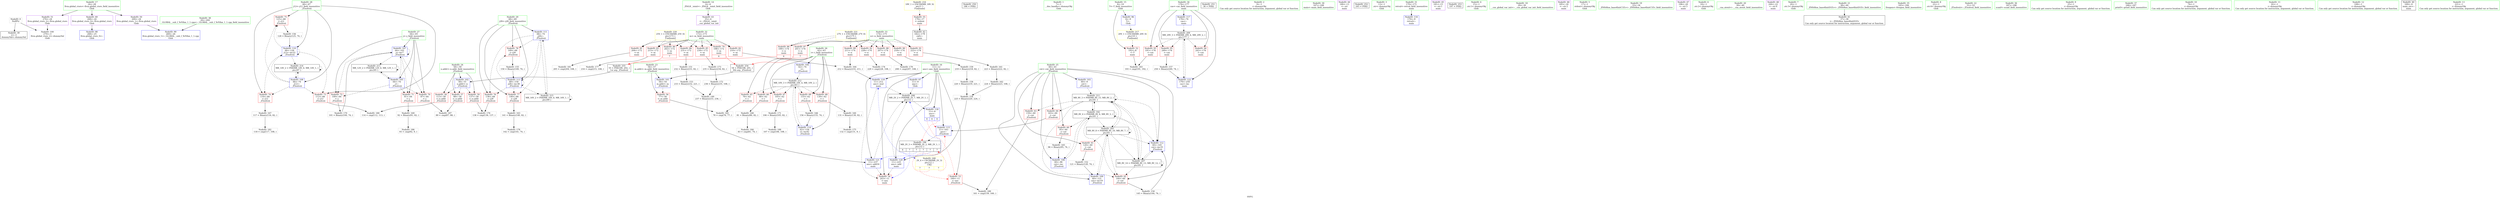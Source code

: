 digraph "SVFG" {
	label="SVFG";

	Node0x562e664ae8e0 [shape=record,color=grey,label="{NodeID: 0\nNullPtr}"];
	Node0x562e664ae8e0 -> Node0x562e664caa40[style=solid];
	Node0x562e664ae8e0 -> Node0x562e664cb5f0[style=solid];
	Node0x562e664d5820 [shape=record,color=grey,label="{NodeID: 180\n114 = cmp(112, 113, )\n}"];
	Node0x562e664cb2f0 [shape=record,color=blue,label="{NodeID: 97\n11\<--9\nans\<--\nGlob }"];
	Node0x562e664cb2f0 -> Node0x562e664e34f0[style=dashed];
	Node0x562e664c9590 [shape=record,color=green,label="{NodeID: 14\n4\<--6\n_ZStL8__ioinit\<--_ZStL8__ioinit_field_insensitive\nGlob }"];
	Node0x562e664c9590 -> Node0x562e664cade0[style=solid];
	Node0x562e664cbf10 [shape=record,color=blue,label="{NodeID: 111\n68\<--74\nj28\<--\n_Z5solveii\n}"];
	Node0x562e664cbf10 -> Node0x562e664cd960[style=dashed];
	Node0x562e664cbf10 -> Node0x562e664cda30[style=dashed];
	Node0x562e664cbf10 -> Node0x562e664cdb00[style=dashed];
	Node0x562e664cbf10 -> Node0x562e664cc0b0[style=dashed];
	Node0x562e664cbf10 -> Node0x562e664e57f0[style=dashed];
	Node0x562e664ca060 [shape=record,color=green,label="{NodeID: 28\n66\<--67\nj12\<--j12_field_insensitive\n_Z5solveii\n}"];
	Node0x562e664ca060 -> Node0x562e664cd6f0[style=solid];
	Node0x562e664ca060 -> Node0x562e664cd7c0[style=solid];
	Node0x562e664ca060 -> Node0x562e664cd890[style=solid];
	Node0x562e664ca060 -> Node0x562e664cbca0[style=solid];
	Node0x562e664ca060 -> Node0x562e664cbe40[style=solid];
	Node0x562e664e34f0 [shape=record,color=black,label="{NodeID: 208\nMR_2V_2 = PHI(MR_2V_7, MR_2V_1, )\npts\{12 \}\n}"];
	Node0x562e664e34f0 -> Node0x562e664d0c70[style=dashed];
	Node0x562e664cad10 [shape=record,color=black,label="{NodeID: 42\n182\<--179\ncall\<--\nmain\n}"];
	Node0x562e664cc920 [shape=record,color=red,label="{NodeID: 56\n77\<--56\n\<--m.addr\n_Z5solveii\n}"];
	Node0x562e664cc920 -> Node0x562e664d5fa0[style=solid];
	Node0x562e664d2fa0 [shape=record,color=grey,label="{NodeID: 153\n233 = Binary(232, 221, )\n}"];
	Node0x562e664d2fa0 -> Node0x562e664d29a0[style=solid];
	Node0x562e664cd480 [shape=record,color=red,label="{NodeID: 70\n87\<--64\n\<--j\n_Z5solveii\n}"];
	Node0x562e664cd480 -> Node0x562e664d62a0[style=solid];
	Node0x562e6628edf0 [shape=record,color=black,label="{NodeID: 250\n186 = PHI()\n}"];
	Node0x562e664d44a0 [shape=record,color=grey,label="{NodeID: 167\n117 = Binary(116, 82, )\n}"];
	Node0x562e664d44a0 -> Node0x562e664d5b20[style=solid];
	Node0x562e664cdfe0 [shape=record,color=red,label="{NodeID: 84\n231\<--172\n\<--m\nmain\n}"];
	Node0x562e664cdfe0 -> Node0x562e664d2ca0[style=solid];
	Node0x562e664aef70 [shape=record,color=green,label="{NodeID: 1\n7\<--1\n__dso_handle\<--dummyObj\nGlob }"];
	Node0x562e664d59a0 [shape=record,color=grey,label="{NodeID: 181\n205 = cmp(204, 108, )\n}"];
	Node0x562e664cb3f0 [shape=record,color=blue,label="{NodeID: 98\n268\<--25\nllvm.global_ctors_0\<--\nGlob }"];
	Node0x562e664c9620 [shape=record,color=green,label="{NodeID: 15\n8\<--10\nT\<--T_field_insensitive\nGlob }"];
	Node0x562e664c9620 -> Node0x562e664cc5e0[style=solid];
	Node0x562e664c9620 -> Node0x562e664cb1f0[style=solid];
	Node0x562e664cbfe0 [shape=record,color=blue,label="{NodeID: 112\n60\<--145\ncnt\<--inc35\n_Z5solveii\n}"];
	Node0x562e664cbfe0 -> Node0x562e664e2ff0[style=dashed];
	Node0x562e664ca130 [shape=record,color=green,label="{NodeID: 29\n68\<--69\nj28\<--j28_field_insensitive\n_Z5solveii\n}"];
	Node0x562e664ca130 -> Node0x562e664cd960[style=solid];
	Node0x562e664ca130 -> Node0x562e664cda30[style=solid];
	Node0x562e664ca130 -> Node0x562e664cdb00[style=solid];
	Node0x562e664ca130 -> Node0x562e664cbf10[style=solid];
	Node0x562e664ca130 -> Node0x562e664cc0b0[style=solid];
	Node0x562e664e39f0 [shape=record,color=black,label="{NodeID: 209\nMR_29V_3 = PHI(MR_29V_4, MR_29V_2, )\npts\{177 \}\n}"];
	Node0x562e664e39f0 -> Node0x562e664ce730[style=dashed];
	Node0x562e664e39f0 -> Node0x562e664ce800[style=dashed];
	Node0x562e664e39f0 -> Node0x562e664ce8d0[style=dashed];
	Node0x562e664e39f0 -> Node0x562e664d0fb0[style=dashed];
	Node0x562e664cade0 [shape=record,color=purple,label="{NodeID: 43\n35\<--4\n\<--_ZStL8__ioinit\n__cxx_global_var_init\n}"];
	Node0x562e664cc9f0 [shape=record,color=red,label="{NodeID: 57\n88\<--58\n\<--n.addr\n_Z5solveii\n}"];
	Node0x562e664cc9f0 -> Node0x562e664d62a0[style=solid];
	Node0x562e664d3120 [shape=record,color=grey,label="{NodeID: 154\n225 = Binary(220, 224, )\n}"];
	Node0x562e664d3120 -> Node0x562e664d0e10[style=solid];
	Node0x562e664cd550 [shape=record,color=red,label="{NodeID: 71\n91\<--64\n\<--j\n_Z5solveii\n}"];
	Node0x562e664cd550 -> Node0x562e664d47a0[style=solid];
	Node0x562e664f3de0 [shape=record,color=black,label="{NodeID: 251\n36 = PHI()\n}"];
	Node0x562e664d4620 [shape=record,color=grey,label="{NodeID: 168\n81 = Binary(80, 82, )\n}"];
	Node0x562e664d4620 -> Node0x562e664d5e20[style=solid];
	Node0x562e664ce0b0 [shape=record,color=red,label="{NodeID: 85\n234\<--172\n\<--m\nmain\n}"];
	Node0x562e664ce0b0 -> Node0x562e664d4da0[style=solid];
	Node0x562e664af8d0 [shape=record,color=green,label="{NodeID: 2\n9\<--1\n\<--dummyObj\nCan only get source location for instruction, argument, global var or function.}"];
	Node0x562e664d5b20 [shape=record,color=grey,label="{NodeID: 182\n118 = cmp(117, 108, )\n}"];
	Node0x562e664cb4f0 [shape=record,color=blue,label="{NodeID: 99\n269\<--26\nllvm.global_ctors_1\<--_GLOBAL__sub_I_YeYifan_1_1.cpp\nGlob }"];
	Node0x562e664c96b0 [shape=record,color=green,label="{NodeID: 16\n11\<--12\nans\<--ans_field_insensitive\nGlob }"];
	Node0x562e664c96b0 -> Node0x562e664cc6b0[style=solid];
	Node0x562e664c96b0 -> Node0x562e664cc780[style=solid];
	Node0x562e664c96b0 -> Node0x562e664cb2f0[style=solid];
	Node0x562e664c96b0 -> Node0x562e664d0a00[style=solid];
	Node0x562e664c96b0 -> Node0x562e664d0c70[style=solid];
	Node0x562e664c96b0 -> Node0x562e664d0d40[style=solid];
	Node0x562e664c96b0 -> Node0x562e664d0e10[style=solid];
	Node0x562e664c96b0 -> Node0x562e664d0ee0[style=solid];
	Node0x562e664df8f0 [shape=record,color=black,label="{NodeID: 196\nMR_2V_3 = PHI(MR_2V_2, MR_2V_1, )\npts\{12 \}\n|{<s0>6|<s1>7|<s2>7|<s3>7|<s4>7|<s5>7}}"];
	Node0x562e664df8f0:s0 -> Node0x562e664e96e0[style=dashed,color=blue];
	Node0x562e664df8f0:s1 -> Node0x562e664cc780[style=dashed,color=blue];
	Node0x562e664df8f0:s2 -> Node0x562e664d0d40[style=dashed,color=blue];
	Node0x562e664df8f0:s3 -> Node0x562e664d0e10[style=dashed,color=blue];
	Node0x562e664df8f0:s4 -> Node0x562e664d0ee0[style=dashed,color=blue];
	Node0x562e664df8f0:s5 -> Node0x562e664e34f0[style=dashed,color=blue];
	Node0x562e664cc0b0 [shape=record,color=blue,label="{NodeID: 113\n68\<--150\nj28\<--inc38\n_Z5solveii\n}"];
	Node0x562e664cc0b0 -> Node0x562e664cd960[style=dashed];
	Node0x562e664cc0b0 -> Node0x562e664cda30[style=dashed];
	Node0x562e664cc0b0 -> Node0x562e664cdb00[style=dashed];
	Node0x562e664cc0b0 -> Node0x562e664cc0b0[style=dashed];
	Node0x562e664cc0b0 -> Node0x562e664e57f0[style=dashed];
	Node0x562e664ca200 [shape=record,color=green,label="{NodeID: 30\n167\<--168\nmain\<--main_field_insensitive\n}"];
	Node0x562e664caeb0 [shape=record,color=purple,label="{NodeID: 44\n180\<--13\n\<--.str\nmain\n}"];
	Node0x562e664ccac0 [shape=record,color=red,label="{NodeID: 58\n113\<--58\n\<--n.addr\n_Z5solveii\n}"];
	Node0x562e664ccac0 -> Node0x562e664d5820[style=solid];
	Node0x562e664d32a0 [shape=record,color=grey,label="{NodeID: 155\n150 = Binary(149, 74, )\n}"];
	Node0x562e664d32a0 -> Node0x562e664cc0b0[style=solid];
	Node0x562e664cd620 [shape=record,color=red,label="{NodeID: 72\n100\<--64\n\<--j\n_Z5solveii\n}"];
	Node0x562e664cd620 -> Node0x562e664d4920[style=solid];
	Node0x562e664f3ee0 [shape=record,color=black,label="{NodeID: 252\n245 = PHI()\n}"];
	Node0x562e664d47a0 [shape=record,color=grey,label="{NodeID: 169\n92 = Binary(91, 82, )\n}"];
	Node0x562e664d47a0 -> Node0x562e664d6120[style=solid];
	Node0x562e664ce180 [shape=record,color=red,label="{NodeID: 86\n199\<--174\n\<--n\nmain\n|{<s0>6}}"];
	Node0x562e664ce180:s0 -> Node0x562e664f4ab0[style=solid,color=red];
	Node0x562e664af0e0 [shape=record,color=green,label="{NodeID: 3\n13\<--1\n.str\<--dummyObj\nGlob }"];
	Node0x562e664d5ca0 [shape=record,color=grey,label="{NodeID: 183\n193 = cmp(191, 192, )\n}"];
	Node0x562e664cb5f0 [shape=record,color=blue, style = dotted,label="{NodeID: 100\n270\<--3\nllvm.global_ctors_2\<--dummyVal\nGlob }"];
	Node0x562e664c9740 [shape=record,color=green,label="{NodeID: 17\n24\<--28\nllvm.global_ctors\<--llvm.global_ctors_field_insensitive\nGlob }"];
	Node0x562e664c9740 -> Node0x562e664cc2e0[style=solid];
	Node0x562e664c9740 -> Node0x562e664cc3e0[style=solid];
	Node0x562e664c9740 -> Node0x562e664cc4e0[style=solid];
	Node0x562e664cc180 [shape=record,color=blue,label="{NodeID: 114\n62\<--156\ni\<--inc42\n_Z5solveii\n}"];
	Node0x562e664cc180 -> Node0x562e664e48f0[style=dashed];
	Node0x562e664ca300 [shape=record,color=green,label="{NodeID: 31\n170\<--171\nretval\<--retval_field_insensitive\nmain\n}"];
	Node0x562e664ca300 -> Node0x562e664d0ad0[style=solid];
	Node0x562e664e43f0 [shape=record,color=black,label="{NodeID: 211\nMR_8V_3 = PHI(MR_8V_15, MR_8V_2, )\npts\{61 \}\n}"];
	Node0x562e664e43f0 -> Node0x562e664cce00[style=dashed];
	Node0x562e664e43f0 -> Node0x562e664cced0[style=dashed];
	Node0x562e664e43f0 -> Node0x562e664ccfa0[style=dashed];
	Node0x562e664e43f0 -> Node0x562e664cbfe0[style=dashed];
	Node0x562e664e43f0 -> Node0x562e664cedb0[style=dashed];
	Node0x562e664e43f0 -> Node0x562e664e25f0[style=dashed];
	Node0x562e664e43f0 -> Node0x562e664e2ff0[style=dashed];
	Node0x562e664e43f0 -> Node0x562e664e43f0[style=dashed];
	Node0x562e664caf80 [shape=record,color=purple,label="{NodeID: 45\n181\<--15\n\<--.str.1\nmain\n}"];
	Node0x562e664ccb90 [shape=record,color=red,label="{NodeID: 59\n137\<--58\n\<--n.addr\n_Z5solveii\n}"];
	Node0x562e664ccb90 -> Node0x562e664d5220[style=solid];
	Node0x562e664d3420 [shape=record,color=grey,label="{NodeID: 156\n126 = Binary(125, 74, )\n}"];
	Node0x562e664d3420 -> Node0x562e664cbe40[style=solid];
	Node0x562e664cd6f0 [shape=record,color=red,label="{NodeID: 73\n112\<--66\n\<--j12\n_Z5solveii\n}"];
	Node0x562e664cd6f0 -> Node0x562e664d5820[style=solid];
	Node0x562e664f4730 [shape=record,color=black,label="{NodeID: 253\n197 = PHI()\n}"];
	Node0x562e664d4920 [shape=record,color=grey,label="{NodeID: 170\n101 = Binary(100, 74, )\n}"];
	Node0x562e664d4920 -> Node0x562e664cbbd0[style=solid];
	Node0x562e664ce250 [shape=record,color=red,label="{NodeID: 87\n201\<--174\n\<--n\nmain\n|{<s0>7}}"];
	Node0x562e664ce250:s0 -> Node0x562e664f4830[style=solid,color=red];
	Node0x562e664aeb80 [shape=record,color=green,label="{NodeID: 4\n15\<--1\n.str.1\<--dummyObj\nGlob }"];
	Node0x562e664d5e20 [shape=record,color=grey,label="{NodeID: 184\n83 = cmp(81, 74, )\n}"];
	Node0x562e664cb6f0 [shape=record,color=blue,label="{NodeID: 101\n56\<--54\nm.addr\<--m\n_Z5solveii\n}"];
	Node0x562e664cb6f0 -> Node0x562e664cc920[style=dashed];
	Node0x562e664c9810 [shape=record,color=green,label="{NodeID: 18\n29\<--30\n__cxx_global_var_init\<--__cxx_global_var_init_field_insensitive\n}"];
	Node0x562e664d0a00 [shape=record,color=blue,label="{NodeID: 115\n11\<--163\nans\<--\n_Z5solveii\n}"];
	Node0x562e664d0a00 -> Node0x562e664df8f0[style=dashed];
	Node0x562e664ca3d0 [shape=record,color=green,label="{NodeID: 32\n172\<--173\nm\<--m_field_insensitive\nmain\n}"];
	Node0x562e664ca3d0 -> Node0x562e664cdbd0[style=solid];
	Node0x562e664ca3d0 -> Node0x562e664cdca0[style=solid];
	Node0x562e664ca3d0 -> Node0x562e664cdd70[style=solid];
	Node0x562e664ca3d0 -> Node0x562e664cde40[style=solid];
	Node0x562e664ca3d0 -> Node0x562e664cdf10[style=solid];
	Node0x562e664ca3d0 -> Node0x562e664cdfe0[style=solid];
	Node0x562e664ca3d0 -> Node0x562e664ce0b0[style=solid];
	Node0x562e664e48f0 [shape=record,color=black,label="{NodeID: 212\nMR_10V_3 = PHI(MR_10V_4, MR_10V_2, )\npts\{63 \}\n}"];
	Node0x562e664e48f0 -> Node0x562e664cd070[style=dashed];
	Node0x562e664e48f0 -> Node0x562e664cd140[style=dashed];
	Node0x562e664e48f0 -> Node0x562e664cd210[style=dashed];
	Node0x562e664e48f0 -> Node0x562e664cd2e0[style=dashed];
	Node0x562e664e48f0 -> Node0x562e664cd3b0[style=dashed];
	Node0x562e664e48f0 -> Node0x562e664cc180[style=dashed];
	Node0x562e664cb050 [shape=record,color=purple,label="{NodeID: 46\n185\<--18\n\<--.str.2\nmain\n}"];
	Node0x562e664ccc60 [shape=record,color=red,label="{NodeID: 60\n95\<--60\n\<--cnt\n_Z5solveii\n}"];
	Node0x562e664ccc60 -> Node0x562e664d41a0[style=solid];
	Node0x562e664d35a0 [shape=record,color=grey,label="{NodeID: 157\n250 = Binary(249, 74, )\n}"];
	Node0x562e664d35a0 -> Node0x562e664d0fb0[style=solid];
	Node0x562e664cd7c0 [shape=record,color=red,label="{NodeID: 74\n116\<--66\n\<--j12\n_Z5solveii\n}"];
	Node0x562e664cd7c0 -> Node0x562e664d44a0[style=solid];
	Node0x562e664f4830 [shape=record,color=black,label="{NodeID: 254\n54 = PHI(198, 201, )\n0th arg _Z5solveii }"];
	Node0x562e664f4830 -> Node0x562e664cb6f0[style=solid];
	Node0x562e664d4aa0 [shape=record,color=grey,label="{NodeID: 171\n106 = Binary(105, 82, )\n}"];
	Node0x562e664d4aa0 -> Node0x562e664d6420[style=solid];
	Node0x562e664ce320 [shape=record,color=red,label="{NodeID: 88\n207\<--174\n\<--n\nmain\n}"];
	Node0x562e664ce320 -> Node0x562e664d56a0[style=solid];
	Node0x562e664afa50 [shape=record,color=green,label="{NodeID: 5\n17\<--1\nstdout\<--dummyObj\nGlob }"];
	Node0x562e664d5fa0 [shape=record,color=grey,label="{NodeID: 185\n78 = cmp(76, 77, )\n}"];
	Node0x562e664cb7c0 [shape=record,color=blue,label="{NodeID: 102\n58\<--55\nn.addr\<--n\n_Z5solveii\n}"];
	Node0x562e664cb7c0 -> Node0x562e664cc9f0[style=dashed];
	Node0x562e664cb7c0 -> Node0x562e664ccac0[style=dashed];
	Node0x562e664cb7c0 -> Node0x562e664ccb90[style=dashed];
	Node0x562e664c98e0 [shape=record,color=green,label="{NodeID: 19\n33\<--34\n_ZNSt8ios_base4InitC1Ev\<--_ZNSt8ios_base4InitC1Ev_field_insensitive\n}"];
	Node0x562e664d0ad0 [shape=record,color=blue,label="{NodeID: 116\n170\<--9\nretval\<--\nmain\n}"];
	Node0x562e664ca4a0 [shape=record,color=green,label="{NodeID: 33\n174\<--175\nn\<--n_field_insensitive\nmain\n}"];
	Node0x562e664ca4a0 -> Node0x562e664ce180[style=solid];
	Node0x562e664ca4a0 -> Node0x562e664ce250[style=solid];
	Node0x562e664ca4a0 -> Node0x562e664ce320[style=solid];
	Node0x562e664ca4a0 -> Node0x562e664ce3f0[style=solid];
	Node0x562e664ca4a0 -> Node0x562e664ce4c0[style=solid];
	Node0x562e664ca4a0 -> Node0x562e664ce590[style=solid];
	Node0x562e664ca4a0 -> Node0x562e664ce660[style=solid];
	Node0x562e664e4df0 [shape=record,color=black,label="{NodeID: 213\nMR_12V_2 = PHI(MR_12V_6, MR_12V_1, )\npts\{65 \}\n}"];
	Node0x562e664e4df0 -> Node0x562e664cba30[style=dashed];
	Node0x562e664e4df0 -> Node0x562e664e4df0[style=dashed];
	Node0x562e664cb120 [shape=record,color=purple,label="{NodeID: 47\n196\<--20\n\<--.str.3\nmain\n}"];
	Node0x562e664ccd30 [shape=record,color=red,label="{NodeID: 61\n120\<--60\n\<--cnt\n_Z5solveii\n}"];
	Node0x562e664ccd30 -> Node0x562e664d2e20[style=solid];
	Node0x562e664d3720 [shape=record,color=grey,label="{NodeID: 158\n220 = Binary(219, 221, )\n}"];
	Node0x562e664d3720 -> Node0x562e664d3120[style=solid];
	Node0x562e664cd890 [shape=record,color=red,label="{NodeID: 75\n125\<--66\n\<--j12\n_Z5solveii\n}"];
	Node0x562e664cd890 -> Node0x562e664d3420[style=solid];
	Node0x562e664f4ab0 [shape=record,color=black,label="{NodeID: 255\n55 = PHI(199, 202, )\n1st arg _Z5solveii }"];
	Node0x562e664f4ab0 -> Node0x562e664cb7c0[style=solid];
	Node0x562e664d4c20 [shape=record,color=grey,label="{NodeID: 172\n236 = Binary(235, 108, )\n}"];
	Node0x562e664d4c20 -> Node0x562e664d29a0[style=solid];
	Node0x562e664ce3f0 [shape=record,color=red,label="{NodeID: 89\n211\<--174\n\<--n\nmain\n}"];
	Node0x562e664ce3f0 -> Node0x562e664d4020[style=solid];
	Node0x562e664afba0 [shape=record,color=green,label="{NodeID: 6\n18\<--1\n.str.2\<--dummyObj\nGlob }"];
	Node0x562e664d6120 [shape=record,color=grey,label="{NodeID: 186\n93 = cmp(92, 9, )\n}"];
	Node0x562e664cb890 [shape=record,color=blue,label="{NodeID: 103\n60\<--9\ncnt\<--\n_Z5solveii\n}"];
	Node0x562e664cb890 -> Node0x562e664e43f0[style=dashed];
	Node0x562e664c99b0 [shape=record,color=green,label="{NodeID: 20\n39\<--40\n__cxa_atexit\<--__cxa_atexit_field_insensitive\n}"];
	Node0x562e664d0ba0 [shape=record,color=blue,label="{NodeID: 117\n176\<--74\ncas\<--\nmain\n}"];
	Node0x562e664d0ba0 -> Node0x562e664e39f0[style=dashed];
	Node0x562e664ca570 [shape=record,color=green,label="{NodeID: 34\n176\<--177\ncas\<--cas_field_insensitive\nmain\n}"];
	Node0x562e664ca570 -> Node0x562e664ce730[style=solid];
	Node0x562e664ca570 -> Node0x562e664ce800[style=solid];
	Node0x562e664ca570 -> Node0x562e664ce8d0[style=solid];
	Node0x562e664ca570 -> Node0x562e664d0ba0[style=solid];
	Node0x562e664ca570 -> Node0x562e664d0fb0[style=solid];
	Node0x562e664e52f0 [shape=record,color=black,label="{NodeID: 214\nMR_14V_2 = PHI(MR_14V_6, MR_14V_1, )\npts\{67 \}\n}"];
	Node0x562e664e52f0 -> Node0x562e664cbca0[style=dashed];
	Node0x562e664e52f0 -> Node0x562e664e52f0[style=dashed];
	Node0x562e664cc210 [shape=record,color=purple,label="{NodeID: 48\n244\<--22\n\<--.str.4\nmain\n}"];
	Node0x562e664cce00 [shape=record,color=red,label="{NodeID: 62\n144\<--60\n\<--cnt\n_Z5solveii\n}"];
	Node0x562e664cce00 -> Node0x562e664d2b20[style=solid];
	Node0x562e664d38a0 [shape=record,color=grey,label="{NodeID: 159\n219 = Binary(218, 82, )\n}"];
	Node0x562e664d38a0 -> Node0x562e664d3720[style=solid];
	Node0x562e664cd960 [shape=record,color=red,label="{NodeID: 76\n136\<--68\n\<--j28\n_Z5solveii\n}"];
	Node0x562e664cd960 -> Node0x562e664d5220[style=solid];
	Node0x562e664d4da0 [shape=record,color=grey,label="{NodeID: 173\n235 = Binary(234, 82, )\n}"];
	Node0x562e664d4da0 -> Node0x562e664d4c20[style=solid];
	Node0x562e664ce4c0 [shape=record,color=red,label="{NodeID: 90\n218\<--174\n\<--n\nmain\n}"];
	Node0x562e664ce4c0 -> Node0x562e664d38a0[style=solid];
	Node0x562e664afc30 [shape=record,color=green,label="{NodeID: 7\n20\<--1\n.str.3\<--dummyObj\nGlob }"];
	Node0x562e664d62a0 [shape=record,color=grey,label="{NodeID: 187\n89 = cmp(87, 88, )\n}"];
	Node0x562e664cb960 [shape=record,color=blue,label="{NodeID: 104\n62\<--74\ni\<--\n_Z5solveii\n}"];
	Node0x562e664cb960 -> Node0x562e664e48f0[style=dashed];
	Node0x562e664c9a80 [shape=record,color=green,label="{NodeID: 21\n38\<--44\n_ZNSt8ios_base4InitD1Ev\<--_ZNSt8ios_base4InitD1Ev_field_insensitive\n}"];
	Node0x562e664c9a80 -> Node0x562e664cac10[style=solid];
	Node0x562e664d0c70 [shape=record,color=blue,label="{NodeID: 118\n11\<--9\nans\<--\nmain\n|{<s0>6|<s1>6|<s2>6}}"];
	Node0x562e664d0c70:s0 -> Node0x562e664cc6b0[style=dashed,color=red];
	Node0x562e664d0c70:s1 -> Node0x562e664d0a00[style=dashed,color=red];
	Node0x562e664d0c70:s2 -> Node0x562e664df8f0[style=dashed,color=red];
	Node0x562e664ca640 [shape=record,color=green,label="{NodeID: 35\n183\<--184\nfreopen\<--freopen_field_insensitive\n}"];
	Node0x562e664e57f0 [shape=record,color=black,label="{NodeID: 215\nMR_16V_2 = PHI(MR_16V_6, MR_16V_1, )\npts\{69 \}\n}"];
	Node0x562e664e57f0 -> Node0x562e664cbf10[style=dashed];
	Node0x562e664e57f0 -> Node0x562e664e57f0[style=dashed];
	Node0x562e664cc2e0 [shape=record,color=purple,label="{NodeID: 49\n268\<--24\nllvm.global_ctors_0\<--llvm.global_ctors\nGlob }"];
	Node0x562e664cc2e0 -> Node0x562e664cb3f0[style=solid];
	Node0x562e664cced0 [shape=record,color=red,label="{NodeID: 63\n159\<--60\n\<--cnt\n_Z5solveii\n}"];
	Node0x562e664cced0 -> Node0x562e664d65a0[style=solid];
	Node0x562e664d3a20 [shape=record,color=grey,label="{NodeID: 160\n131 = Binary(130, 82, )\n}"];
	Node0x562e664d3a20 -> Node0x562e664d50a0[style=solid];
	Node0x562e664cda30 [shape=record,color=red,label="{NodeID: 77\n140\<--68\n\<--j28\n_Z5solveii\n}"];
	Node0x562e664cda30 -> Node0x562e664d3ea0[style=solid];
	Node0x562e664d4f20 [shape=record,color=grey,label="{NodeID: 174\n229 = cmp(228, 108, )\n}"];
	Node0x562e664ce590 [shape=record,color=red,label="{NodeID: 91\n222\<--174\n\<--n\nmain\n}"];
	Node0x562e664ce590 -> Node0x562e664d3ba0[style=solid];
	Node0x562e664aecd0 [shape=record,color=green,label="{NodeID: 8\n22\<--1\n.str.4\<--dummyObj\nGlob }"];
	Node0x562e664d6420 [shape=record,color=grey,label="{NodeID: 188\n107 = cmp(106, 108, )\n}"];
	Node0x562e664cba30 [shape=record,color=blue,label="{NodeID: 105\n64\<--74\nj\<--\n_Z5solveii\n}"];
	Node0x562e664cba30 -> Node0x562e664cd480[style=dashed];
	Node0x562e664cba30 -> Node0x562e664cd550[style=dashed];
	Node0x562e664cba30 -> Node0x562e664cd620[style=dashed];
	Node0x562e664cba30 -> Node0x562e664cbbd0[style=dashed];
	Node0x562e664cba30 -> Node0x562e664e4df0[style=dashed];
	Node0x562e664c9b50 [shape=record,color=green,label="{NodeID: 22\n51\<--52\n_Z5solveii\<--_Z5solveii_field_insensitive\n}"];
	Node0x562e664d0d40 [shape=record,color=blue,label="{NodeID: 119\n11\<--212\nans\<--mul\nmain\n}"];
	Node0x562e664d0d40 -> Node0x562e664cc780[style=dashed];
	Node0x562e664d0d40 -> Node0x562e664e34f0[style=dashed];
	Node0x562e664ca740 [shape=record,color=green,label="{NodeID: 36\n187\<--188\nscanf\<--scanf_field_insensitive\n}"];
	Node0x562e664e6500 [shape=record,color=yellow,style=double,label="{NodeID: 216\n18V_1 = ENCHI(MR_18V_0)\npts\{1 \}\nFun[main]}"];
	Node0x562e664e6500 -> Node0x562e664cc850[style=dashed];
	Node0x562e664cc3e0 [shape=record,color=purple,label="{NodeID: 50\n269\<--24\nllvm.global_ctors_1\<--llvm.global_ctors\nGlob }"];
	Node0x562e664cc3e0 -> Node0x562e664cb4f0[style=solid];
	Node0x562e664ccfa0 [shape=record,color=red,label="{NodeID: 64\n163\<--60\n\<--cnt\n_Z5solveii\n}"];
	Node0x562e664ccfa0 -> Node0x562e664d0a00[style=solid];
	Node0x562e664d3ba0 [shape=record,color=grey,label="{NodeID: 161\n223 = Binary(222, 82, )\n}"];
	Node0x562e664d3ba0 -> Node0x562e664d3d20[style=solid];
	Node0x562e664cdb00 [shape=record,color=red,label="{NodeID: 78\n149\<--68\n\<--j28\n_Z5solveii\n}"];
	Node0x562e664cdb00 -> Node0x562e664d32a0[style=solid];
	Node0x562e664d50a0 [shape=record,color=grey,label="{NodeID: 175\n132 = cmp(131, 9, )\n}"];
	Node0x562e664ce660 [shape=record,color=red,label="{NodeID: 92\n228\<--174\n\<--n\nmain\n}"];
	Node0x562e664ce660 -> Node0x562e664d4f20[style=solid];
	Node0x562e664aed60 [shape=record,color=green,label="{NodeID: 9\n25\<--1\n\<--dummyObj\nCan only get source location for instruction, argument, global var or function.}"];
	Node0x562e664d65a0 [shape=record,color=grey,label="{NodeID: 189\n161 = cmp(159, 160, )\n}"];
	Node0x562e664cbb00 [shape=record,color=blue,label="{NodeID: 106\n60\<--96\ncnt\<--inc\n_Z5solveii\n}"];
	Node0x562e664cbb00 -> Node0x562e664cedb0[style=dashed];
	Node0x562e664c9c50 [shape=record,color=green,label="{NodeID: 23\n56\<--57\nm.addr\<--m.addr_field_insensitive\n_Z5solveii\n}"];
	Node0x562e664c9c50 -> Node0x562e664cc920[style=solid];
	Node0x562e664c9c50 -> Node0x562e664cb6f0[style=solid];
	Node0x562e664d0e10 [shape=record,color=blue,label="{NodeID: 120\n11\<--225\nans\<--add\nmain\n}"];
	Node0x562e664d0e10 -> Node0x562e664cc780[style=dashed];
	Node0x562e664d0e10 -> Node0x562e664e34f0[style=dashed];
	Node0x562e664ca840 [shape=record,color=green,label="{NodeID: 37\n246\<--247\nprintf\<--printf_field_insensitive\n}"];
	Node0x562e664e7020 [shape=record,color=yellow,style=double,label="{NodeID: 217\n20V_1 = ENCHI(MR_20V_0)\npts\{10 \}\nFun[main]}"];
	Node0x562e664e7020 -> Node0x562e664cc5e0[style=dashed];
	Node0x562e664cc4e0 [shape=record,color=purple,label="{NodeID: 51\n270\<--24\nllvm.global_ctors_2\<--llvm.global_ctors\nGlob }"];
	Node0x562e664cc4e0 -> Node0x562e664cb5f0[style=solid];
	Node0x562e664cd070 [shape=record,color=red,label="{NodeID: 65\n76\<--62\n\<--i\n_Z5solveii\n}"];
	Node0x562e664cd070 -> Node0x562e664d5fa0[style=solid];
	Node0x562e664d3d20 [shape=record,color=grey,label="{NodeID: 162\n224 = Binary(223, 108, )\n}"];
	Node0x562e664d3d20 -> Node0x562e664d3120[style=solid];
	Node0x562e664cdbd0 [shape=record,color=red,label="{NodeID: 79\n198\<--172\n\<--m\nmain\n|{<s0>6}}"];
	Node0x562e664cdbd0:s0 -> Node0x562e664f4830[style=solid,color=red];
	Node0x562e664d5220 [shape=record,color=grey,label="{NodeID: 176\n138 = cmp(136, 137, )\n}"];
	Node0x562e664ce730 [shape=record,color=red,label="{NodeID: 93\n191\<--176\n\<--cas\nmain\n}"];
	Node0x562e664ce730 -> Node0x562e664d5ca0[style=solid];
	Node0x562e664c8b90 [shape=record,color=green,label="{NodeID: 10\n74\<--1\n\<--dummyObj\nCan only get source location for instruction, argument, global var or function.}"];
	Node0x562e664cbbd0 [shape=record,color=blue,label="{NodeID: 107\n64\<--101\nj\<--inc7\n_Z5solveii\n}"];
	Node0x562e664cbbd0 -> Node0x562e664cd480[style=dashed];
	Node0x562e664cbbd0 -> Node0x562e664cd550[style=dashed];
	Node0x562e664cbbd0 -> Node0x562e664cd620[style=dashed];
	Node0x562e664cbbd0 -> Node0x562e664cbbd0[style=dashed];
	Node0x562e664cbbd0 -> Node0x562e664e4df0[style=dashed];
	Node0x562e664c9d20 [shape=record,color=green,label="{NodeID: 24\n58\<--59\nn.addr\<--n.addr_field_insensitive\n_Z5solveii\n}"];
	Node0x562e664c9d20 -> Node0x562e664cc9f0[style=solid];
	Node0x562e664c9d20 -> Node0x562e664ccac0[style=solid];
	Node0x562e664c9d20 -> Node0x562e664ccb90[style=solid];
	Node0x562e664c9d20 -> Node0x562e664cb7c0[style=solid];
	Node0x562e664d0ee0 [shape=record,color=blue,label="{NodeID: 121\n11\<--237\nans\<--add16\nmain\n}"];
	Node0x562e664d0ee0 -> Node0x562e664cc780[style=dashed];
	Node0x562e664d0ee0 -> Node0x562e664e34f0[style=dashed];
	Node0x562e664ca940 [shape=record,color=green,label="{NodeID: 38\n26\<--264\n_GLOBAL__sub_I_YeYifan_1_1.cpp\<--_GLOBAL__sub_I_YeYifan_1_1.cpp_field_insensitive\n}"];
	Node0x562e664ca940 -> Node0x562e664cb4f0[style=solid];
	Node0x562e664cc5e0 [shape=record,color=red,label="{NodeID: 52\n192\<--8\n\<--T\nmain\n}"];
	Node0x562e664cc5e0 -> Node0x562e664d5ca0[style=solid];
	Node0x562e664d29a0 [shape=record,color=grey,label="{NodeID: 149\n237 = Binary(233, 236, )\n}"];
	Node0x562e664d29a0 -> Node0x562e664d0ee0[style=solid];
	Node0x562e664cd140 [shape=record,color=red,label="{NodeID: 66\n80\<--62\n\<--i\n_Z5solveii\n}"];
	Node0x562e664cd140 -> Node0x562e664d4620[style=solid];
	Node0x562e664d3ea0 [shape=record,color=grey,label="{NodeID: 163\n141 = Binary(140, 82, )\n}"];
	Node0x562e664d3ea0 -> Node0x562e664d5520[style=solid];
	Node0x562e664cdca0 [shape=record,color=red,label="{NodeID: 80\n202\<--172\n\<--m\nmain\n|{<s0>7}}"];
	Node0x562e664cdca0:s0 -> Node0x562e664f4ab0[style=solid,color=red];
	Node0x562e664d53a0 [shape=record,color=grey,label="{NodeID: 177\n216 = cmp(215, 108, )\n}"];
	Node0x562e664ce800 [shape=record,color=red,label="{NodeID: 94\n242\<--176\n\<--cas\nmain\n}"];
	Node0x562e664c8c20 [shape=record,color=green,label="{NodeID: 11\n82\<--1\n\<--dummyObj\nCan only get source location for instruction, argument, global var or function.}"];
	Node0x562e664cbca0 [shape=record,color=blue,label="{NodeID: 108\n66\<--74\nj12\<--\n_Z5solveii\n}"];
	Node0x562e664cbca0 -> Node0x562e664cd6f0[style=dashed];
	Node0x562e664cbca0 -> Node0x562e664cd7c0[style=dashed];
	Node0x562e664cbca0 -> Node0x562e664cd890[style=dashed];
	Node0x562e664cbca0 -> Node0x562e664cbe40[style=dashed];
	Node0x562e664cbca0 -> Node0x562e664e52f0[style=dashed];
	Node0x562e664c9df0 [shape=record,color=green,label="{NodeID: 25\n60\<--61\ncnt\<--cnt_field_insensitive\n_Z5solveii\n}"];
	Node0x562e664c9df0 -> Node0x562e664ccc60[style=solid];
	Node0x562e664c9df0 -> Node0x562e664ccd30[style=solid];
	Node0x562e664c9df0 -> Node0x562e664cce00[style=solid];
	Node0x562e664c9df0 -> Node0x562e664cced0[style=solid];
	Node0x562e664c9df0 -> Node0x562e664ccfa0[style=solid];
	Node0x562e664c9df0 -> Node0x562e664cb890[style=solid];
	Node0x562e664c9df0 -> Node0x562e664cbb00[style=solid];
	Node0x562e664c9df0 -> Node0x562e664cbd70[style=solid];
	Node0x562e664c9df0 -> Node0x562e664cbfe0[style=solid];
	Node0x562e664e25f0 [shape=record,color=black,label="{NodeID: 205\nMR_8V_8 = PHI(MR_8V_10, MR_8V_7, )\npts\{61 \}\n}"];
	Node0x562e664e25f0 -> Node0x562e664ccd30[style=dashed];
	Node0x562e664e25f0 -> Node0x562e664cce00[style=dashed];
	Node0x562e664e25f0 -> Node0x562e664cbd70[style=dashed];
	Node0x562e664e25f0 -> Node0x562e664cbfe0[style=dashed];
	Node0x562e664e25f0 -> Node0x562e664e25f0[style=dashed];
	Node0x562e664e25f0 -> Node0x562e664e2ff0[style=dashed];
	Node0x562e664e25f0 -> Node0x562e664e43f0[style=dashed];
	Node0x562e664d0fb0 [shape=record,color=blue,label="{NodeID: 122\n176\<--250\ncas\<--inc\nmain\n}"];
	Node0x562e664d0fb0 -> Node0x562e664e39f0[style=dashed];
	Node0x562e664caa40 [shape=record,color=black,label="{NodeID: 39\n2\<--3\ndummyVal\<--dummyVal\n}"];
	Node0x562e664cc6b0 [shape=record,color=red,label="{NodeID: 53\n160\<--11\n\<--ans\n_Z5solveii\n}"];
	Node0x562e664cc6b0 -> Node0x562e664d65a0[style=solid];
	Node0x562e664d2b20 [shape=record,color=grey,label="{NodeID: 150\n145 = Binary(144, 74, )\n}"];
	Node0x562e664d2b20 -> Node0x562e664cbfe0[style=solid];
	Node0x562e664cd210 [shape=record,color=red,label="{NodeID: 67\n105\<--62\n\<--i\n_Z5solveii\n}"];
	Node0x562e664cd210 -> Node0x562e664d4aa0[style=solid];
	Node0x562e664d4020 [shape=record,color=grey,label="{NodeID: 164\n212 = Binary(210, 211, )\n}"];
	Node0x562e664d4020 -> Node0x562e664d0d40[style=solid];
	Node0x562e664cdd70 [shape=record,color=red,label="{NodeID: 81\n204\<--172\n\<--m\nmain\n}"];
	Node0x562e664cdd70 -> Node0x562e664d59a0[style=solid];
	Node0x562e664d5520 [shape=record,color=grey,label="{NodeID: 178\n142 = cmp(141, 74, )\n}"];
	Node0x562e664ce8d0 [shape=record,color=red,label="{NodeID: 95\n249\<--176\n\<--cas\nmain\n}"];
	Node0x562e664ce8d0 -> Node0x562e664d35a0[style=solid];
	Node0x562e664c8cb0 [shape=record,color=green,label="{NodeID: 12\n108\<--1\n\<--dummyObj\nCan only get source location for instruction, argument, global var or function.}"];
	Node0x562e664cedb0 [shape=record,color=black,label="{NodeID: 192\nMR_8V_4 = PHI(MR_8V_6, MR_8V_3, )\npts\{61 \}\n}"];
	Node0x562e664cedb0 -> Node0x562e664ccc60[style=dashed];
	Node0x562e664cedb0 -> Node0x562e664cce00[style=dashed];
	Node0x562e664cedb0 -> Node0x562e664cbb00[style=dashed];
	Node0x562e664cedb0 -> Node0x562e664cbfe0[style=dashed];
	Node0x562e664cedb0 -> Node0x562e664cedb0[style=dashed];
	Node0x562e664cedb0 -> Node0x562e664e25f0[style=dashed];
	Node0x562e664cedb0 -> Node0x562e664e2ff0[style=dashed];
	Node0x562e664cedb0 -> Node0x562e664e43f0[style=dashed];
	Node0x562e664cbd70 [shape=record,color=blue,label="{NodeID: 109\n60\<--121\ncnt\<--inc19\n_Z5solveii\n}"];
	Node0x562e664cbd70 -> Node0x562e664e25f0[style=dashed];
	Node0x562e664c9ec0 [shape=record,color=green,label="{NodeID: 26\n62\<--63\ni\<--i_field_insensitive\n_Z5solveii\n}"];
	Node0x562e664c9ec0 -> Node0x562e664cd070[style=solid];
	Node0x562e664c9ec0 -> Node0x562e664cd140[style=solid];
	Node0x562e664c9ec0 -> Node0x562e664cd210[style=solid];
	Node0x562e664c9ec0 -> Node0x562e664cd2e0[style=solid];
	Node0x562e664c9ec0 -> Node0x562e664cd3b0[style=solid];
	Node0x562e664c9ec0 -> Node0x562e664cb960[style=solid];
	Node0x562e664c9ec0 -> Node0x562e664cc180[style=solid];
	Node0x562e664cab40 [shape=record,color=black,label="{NodeID: 40\n169\<--9\nmain_ret\<--\nmain\n}"];
	Node0x562e664e72c0 [shape=record,color=yellow,style=double,label="{NodeID: 220\n25V_1 = ENCHI(MR_25V_0)\npts\{173 \}\nFun[main]}"];
	Node0x562e664e72c0 -> Node0x562e664cdbd0[style=dashed];
	Node0x562e664e72c0 -> Node0x562e664cdca0[style=dashed];
	Node0x562e664e72c0 -> Node0x562e664cdd70[style=dashed];
	Node0x562e664e72c0 -> Node0x562e664cde40[style=dashed];
	Node0x562e664e72c0 -> Node0x562e664cdf10[style=dashed];
	Node0x562e664e72c0 -> Node0x562e664cdfe0[style=dashed];
	Node0x562e664e72c0 -> Node0x562e664ce0b0[style=dashed];
	Node0x562e664cc780 [shape=record,color=red,label="{NodeID: 54\n243\<--11\n\<--ans\nmain\n}"];
	Node0x562e664d2ca0 [shape=record,color=grey,label="{NodeID: 151\n232 = Binary(231, 82, )\n}"];
	Node0x562e664d2ca0 -> Node0x562e664d2fa0[style=solid];
	Node0x562e664cd2e0 [shape=record,color=red,label="{NodeID: 68\n130\<--62\n\<--i\n_Z5solveii\n}"];
	Node0x562e664cd2e0 -> Node0x562e664d3a20[style=solid];
	Node0x562e664e96e0 [shape=record,color=yellow,style=double,label="{NodeID: 248\n2V_4 = CSCHI(MR_2V_3)\npts\{12 \}\nCS[]|{<s0>7|<s1>7|<s2>7}}"];
	Node0x562e664e96e0:s0 -> Node0x562e664cc6b0[style=dashed,color=red];
	Node0x562e664e96e0:s1 -> Node0x562e664d0a00[style=dashed,color=red];
	Node0x562e664e96e0:s2 -> Node0x562e664df8f0[style=dashed,color=red];
	Node0x562e664d41a0 [shape=record,color=grey,label="{NodeID: 165\n96 = Binary(95, 74, )\n}"];
	Node0x562e664d41a0 -> Node0x562e664cbb00[style=solid];
	Node0x562e664cde40 [shape=record,color=red,label="{NodeID: 82\n210\<--172\n\<--m\nmain\n}"];
	Node0x562e664cde40 -> Node0x562e664d4020[style=solid];
	Node0x562e664d56a0 [shape=record,color=grey,label="{NodeID: 179\n208 = cmp(207, 108, )\n}"];
	Node0x562e664cb1f0 [shape=record,color=blue,label="{NodeID: 96\n8\<--9\nT\<--\nGlob }"];
	Node0x562e664cb1f0 -> Node0x562e664e7020[style=dashed];
	Node0x562e664c9500 [shape=record,color=green,label="{NodeID: 13\n221\<--1\n\<--dummyObj\nCan only get source location for instruction, argument, global var or function.}"];
	Node0x562e664cbe40 [shape=record,color=blue,label="{NodeID: 110\n66\<--126\nj12\<--inc22\n_Z5solveii\n}"];
	Node0x562e664cbe40 -> Node0x562e664cd6f0[style=dashed];
	Node0x562e664cbe40 -> Node0x562e664cd7c0[style=dashed];
	Node0x562e664cbe40 -> Node0x562e664cd890[style=dashed];
	Node0x562e664cbe40 -> Node0x562e664cbe40[style=dashed];
	Node0x562e664cbe40 -> Node0x562e664e52f0[style=dashed];
	Node0x562e664c9f90 [shape=record,color=green,label="{NodeID: 27\n64\<--65\nj\<--j_field_insensitive\n_Z5solveii\n}"];
	Node0x562e664c9f90 -> Node0x562e664cd480[style=solid];
	Node0x562e664c9f90 -> Node0x562e664cd550[style=solid];
	Node0x562e664c9f90 -> Node0x562e664cd620[style=solid];
	Node0x562e664c9f90 -> Node0x562e664cba30[style=solid];
	Node0x562e664c9f90 -> Node0x562e664cbbd0[style=solid];
	Node0x562e664e2ff0 [shape=record,color=black,label="{NodeID: 207\nMR_8V_14 = PHI(MR_8V_13, MR_8V_12, )\npts\{61 \}\n}"];
	Node0x562e664e2ff0 -> Node0x562e664cce00[style=dashed];
	Node0x562e664e2ff0 -> Node0x562e664cbfe0[style=dashed];
	Node0x562e664e2ff0 -> Node0x562e664e2ff0[style=dashed];
	Node0x562e664e2ff0 -> Node0x562e664e43f0[style=dashed];
	Node0x562e664cac10 [shape=record,color=black,label="{NodeID: 41\n37\<--38\n\<--_ZNSt8ios_base4InitD1Ev\nCan only get source location for instruction, argument, global var or function.}"];
	Node0x562e664e73a0 [shape=record,color=yellow,style=double,label="{NodeID: 221\n27V_1 = ENCHI(MR_27V_0)\npts\{175 \}\nFun[main]}"];
	Node0x562e664e73a0 -> Node0x562e664ce180[style=dashed];
	Node0x562e664e73a0 -> Node0x562e664ce250[style=dashed];
	Node0x562e664e73a0 -> Node0x562e664ce320[style=dashed];
	Node0x562e664e73a0 -> Node0x562e664ce3f0[style=dashed];
	Node0x562e664e73a0 -> Node0x562e664ce4c0[style=dashed];
	Node0x562e664e73a0 -> Node0x562e664ce590[style=dashed];
	Node0x562e664e73a0 -> Node0x562e664ce660[style=dashed];
	Node0x562e664cc850 [shape=record,color=red,label="{NodeID: 55\n179\<--17\n\<--stdout\nmain\n}"];
	Node0x562e664cc850 -> Node0x562e664cad10[style=solid];
	Node0x562e664d2e20 [shape=record,color=grey,label="{NodeID: 152\n121 = Binary(120, 74, )\n}"];
	Node0x562e664d2e20 -> Node0x562e664cbd70[style=solid];
	Node0x562e664cd3b0 [shape=record,color=red,label="{NodeID: 69\n155\<--62\n\<--i\n_Z5solveii\n}"];
	Node0x562e664cd3b0 -> Node0x562e664d4320[style=solid];
	Node0x562e664d4320 [shape=record,color=grey,label="{NodeID: 166\n156 = Binary(155, 74, )\n}"];
	Node0x562e664d4320 -> Node0x562e664cc180[style=solid];
	Node0x562e664cdf10 [shape=record,color=red,label="{NodeID: 83\n215\<--172\n\<--m\nmain\n}"];
	Node0x562e664cdf10 -> Node0x562e664d53a0[style=solid];
}
